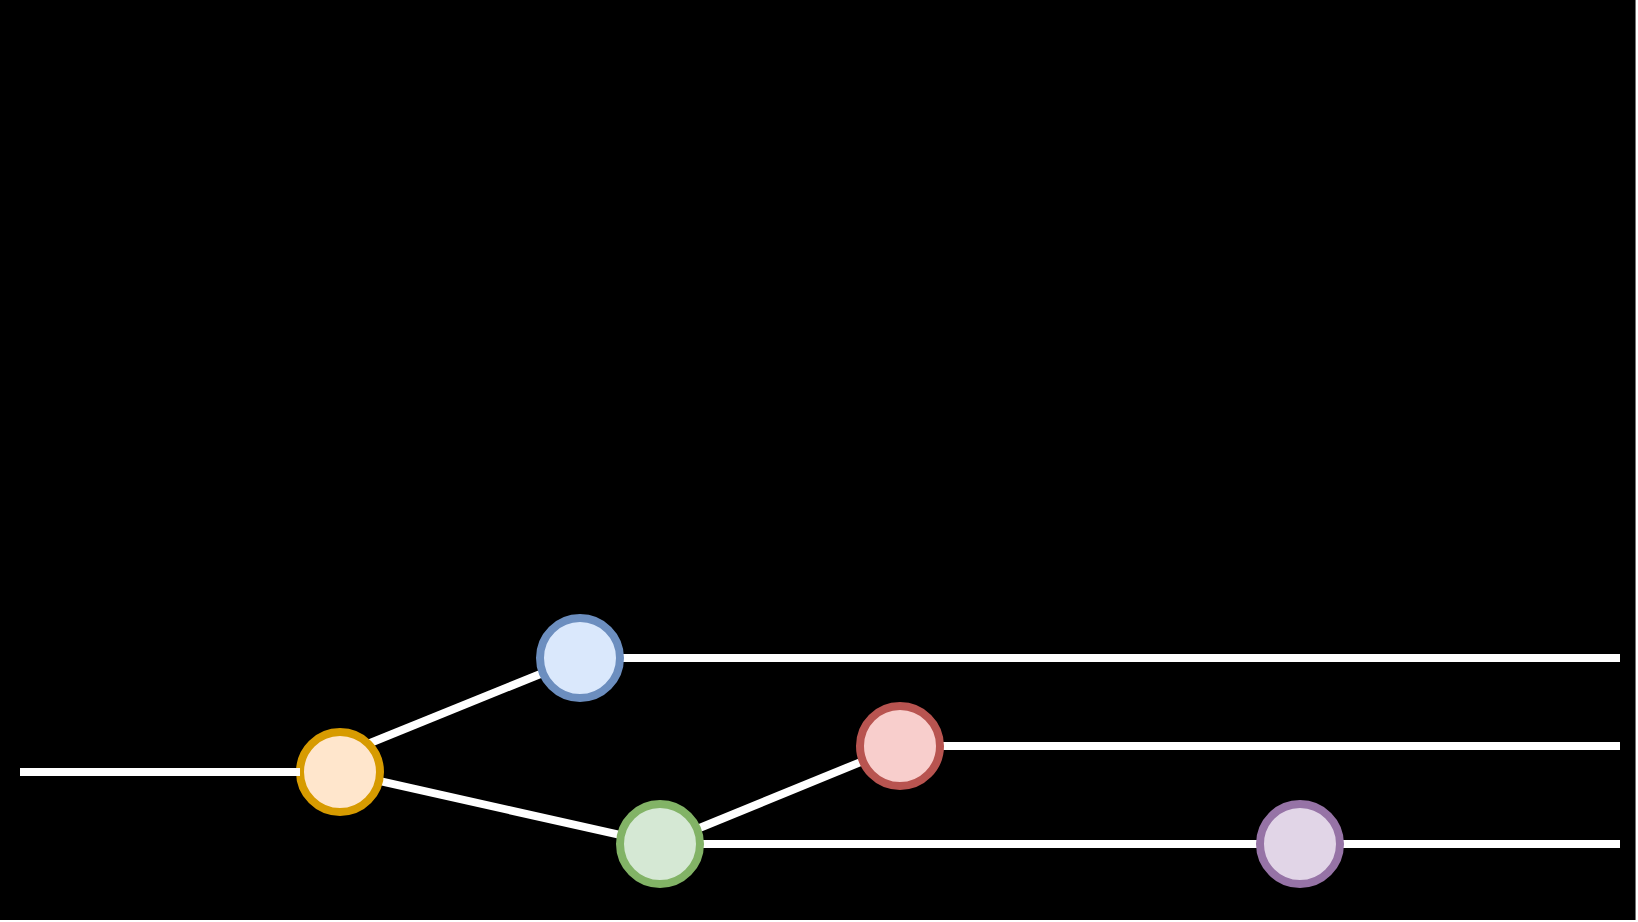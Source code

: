 <mxfile version="22.0.3" type="device">
  <diagram name="Page-1" id="efJzUPXuS_830_6F4bIQ">
    <mxGraphModel dx="1366" dy="809" grid="1" gridSize="10" guides="1" tooltips="1" connect="1" arrows="1" fold="1" page="1" pageScale="1" pageWidth="850" pageHeight="1100" math="0" shadow="0">
      <root>
        <mxCell id="0" />
        <mxCell id="1" parent="0" />
        <mxCell id="fPG1StlZNPGjadmVSso1-14" value="" style="rounded=0;whiteSpace=wrap;html=1;gradientColor=none;strokeColor=none;fillColor=#000000;" vertex="1" parent="1">
          <mxGeometry x="10" y="78" width="817.77" height="460" as="geometry" />
        </mxCell>
        <mxCell id="fPG1StlZNPGjadmVSso1-8" style="rounded=0;orthogonalLoop=1;jettySize=auto;html=1;endArrow=none;endFill=0;strokeWidth=4;exitX=1;exitY=0;exitDx=0;exitDy=0;strokeColor=#FFFFFF;" edge="1" parent="1" source="fPG1StlZNPGjadmVSso1-1" target="fPG1StlZNPGjadmVSso1-3">
          <mxGeometry relative="1" as="geometry">
            <mxPoint x="196.691" y="445.981" as="sourcePoint" />
          </mxGeometry>
        </mxCell>
        <mxCell id="fPG1StlZNPGjadmVSso1-9" style="rounded=0;orthogonalLoop=1;jettySize=auto;html=1;endArrow=none;endFill=0;strokeWidth=4;strokeColor=#FFFFFF;" edge="1" parent="1" source="fPG1StlZNPGjadmVSso1-1" target="fPG1StlZNPGjadmVSso1-4">
          <mxGeometry relative="1" as="geometry" />
        </mxCell>
        <mxCell id="fPG1StlZNPGjadmVSso1-1" value="" style="ellipse;whiteSpace=wrap;html=1;aspect=fixed;strokeWidth=4;fillColor=#ffe6cc;strokeColor=#d79b00;" vertex="1" parent="1">
          <mxGeometry x="160" y="444" width="40" height="40" as="geometry" />
        </mxCell>
        <mxCell id="fPG1StlZNPGjadmVSso1-2" value="" style="endArrow=none;html=1;rounded=0;entryX=0;entryY=0.5;entryDx=0;entryDy=0;strokeWidth=4;strokeColor=#FFFFFF;" edge="1" parent="1" target="fPG1StlZNPGjadmVSso1-1">
          <mxGeometry width="50" height="50" relative="1" as="geometry">
            <mxPoint x="20" y="464" as="sourcePoint" />
            <mxPoint x="450" y="454" as="targetPoint" />
          </mxGeometry>
        </mxCell>
        <mxCell id="fPG1StlZNPGjadmVSso1-11" style="edgeStyle=orthogonalEdgeStyle;rounded=0;orthogonalLoop=1;jettySize=auto;html=1;endArrow=none;endFill=0;strokeWidth=4;strokeColor=#FFFFFF;" edge="1" parent="1" source="fPG1StlZNPGjadmVSso1-3">
          <mxGeometry relative="1" as="geometry">
            <mxPoint x="820" y="407" as="targetPoint" />
          </mxGeometry>
        </mxCell>
        <mxCell id="fPG1StlZNPGjadmVSso1-3" value="" style="ellipse;whiteSpace=wrap;html=1;aspect=fixed;strokeWidth=4;fillColor=#dae8fc;strokeColor=#6c8ebf;" vertex="1" parent="1">
          <mxGeometry x="280" y="387" width="40" height="40" as="geometry" />
        </mxCell>
        <mxCell id="fPG1StlZNPGjadmVSso1-7" style="rounded=0;orthogonalLoop=1;jettySize=auto;html=1;endArrow=none;endFill=0;strokeWidth=4;strokeColor=#FFFFFF;" edge="1" parent="1" source="fPG1StlZNPGjadmVSso1-4" target="fPG1StlZNPGjadmVSso1-5">
          <mxGeometry relative="1" as="geometry" />
        </mxCell>
        <mxCell id="fPG1StlZNPGjadmVSso1-10" style="rounded=0;orthogonalLoop=1;jettySize=auto;html=1;endArrow=none;endFill=0;strokeWidth=4;strokeColor=#FFFFFF;" edge="1" parent="1" source="fPG1StlZNPGjadmVSso1-4" target="fPG1StlZNPGjadmVSso1-6">
          <mxGeometry relative="1" as="geometry" />
        </mxCell>
        <mxCell id="fPG1StlZNPGjadmVSso1-4" value="" style="ellipse;whiteSpace=wrap;html=1;aspect=fixed;strokeWidth=4;fillColor=#d5e8d4;strokeColor=#82b366;" vertex="1" parent="1">
          <mxGeometry x="320" y="480" width="40" height="40" as="geometry" />
        </mxCell>
        <mxCell id="fPG1StlZNPGjadmVSso1-12" style="edgeStyle=orthogonalEdgeStyle;rounded=0;orthogonalLoop=1;jettySize=auto;html=1;endArrow=none;endFill=0;strokeWidth=4;strokeColor=#FFFFFF;" edge="1" parent="1" source="fPG1StlZNPGjadmVSso1-5">
          <mxGeometry relative="1" as="geometry">
            <mxPoint x="820" y="451" as="targetPoint" />
          </mxGeometry>
        </mxCell>
        <mxCell id="fPG1StlZNPGjadmVSso1-5" value="" style="ellipse;whiteSpace=wrap;html=1;aspect=fixed;strokeWidth=4;fillColor=#f8cecc;strokeColor=#b85450;" vertex="1" parent="1">
          <mxGeometry x="440" y="431" width="40" height="40" as="geometry" />
        </mxCell>
        <mxCell id="fPG1StlZNPGjadmVSso1-13" style="edgeStyle=orthogonalEdgeStyle;rounded=0;orthogonalLoop=1;jettySize=auto;html=1;endArrow=none;endFill=0;strokeWidth=4;strokeColor=#FFFFFF;" edge="1" parent="1" source="fPG1StlZNPGjadmVSso1-6">
          <mxGeometry relative="1" as="geometry">
            <mxPoint x="820" y="500" as="targetPoint" />
          </mxGeometry>
        </mxCell>
        <mxCell id="fPG1StlZNPGjadmVSso1-6" value="" style="ellipse;whiteSpace=wrap;html=1;aspect=fixed;strokeWidth=4;fillColor=#e1d5e7;strokeColor=#9673a6;" vertex="1" parent="1">
          <mxGeometry x="640" y="480" width="40" height="40" as="geometry" />
        </mxCell>
      </root>
    </mxGraphModel>
  </diagram>
</mxfile>

